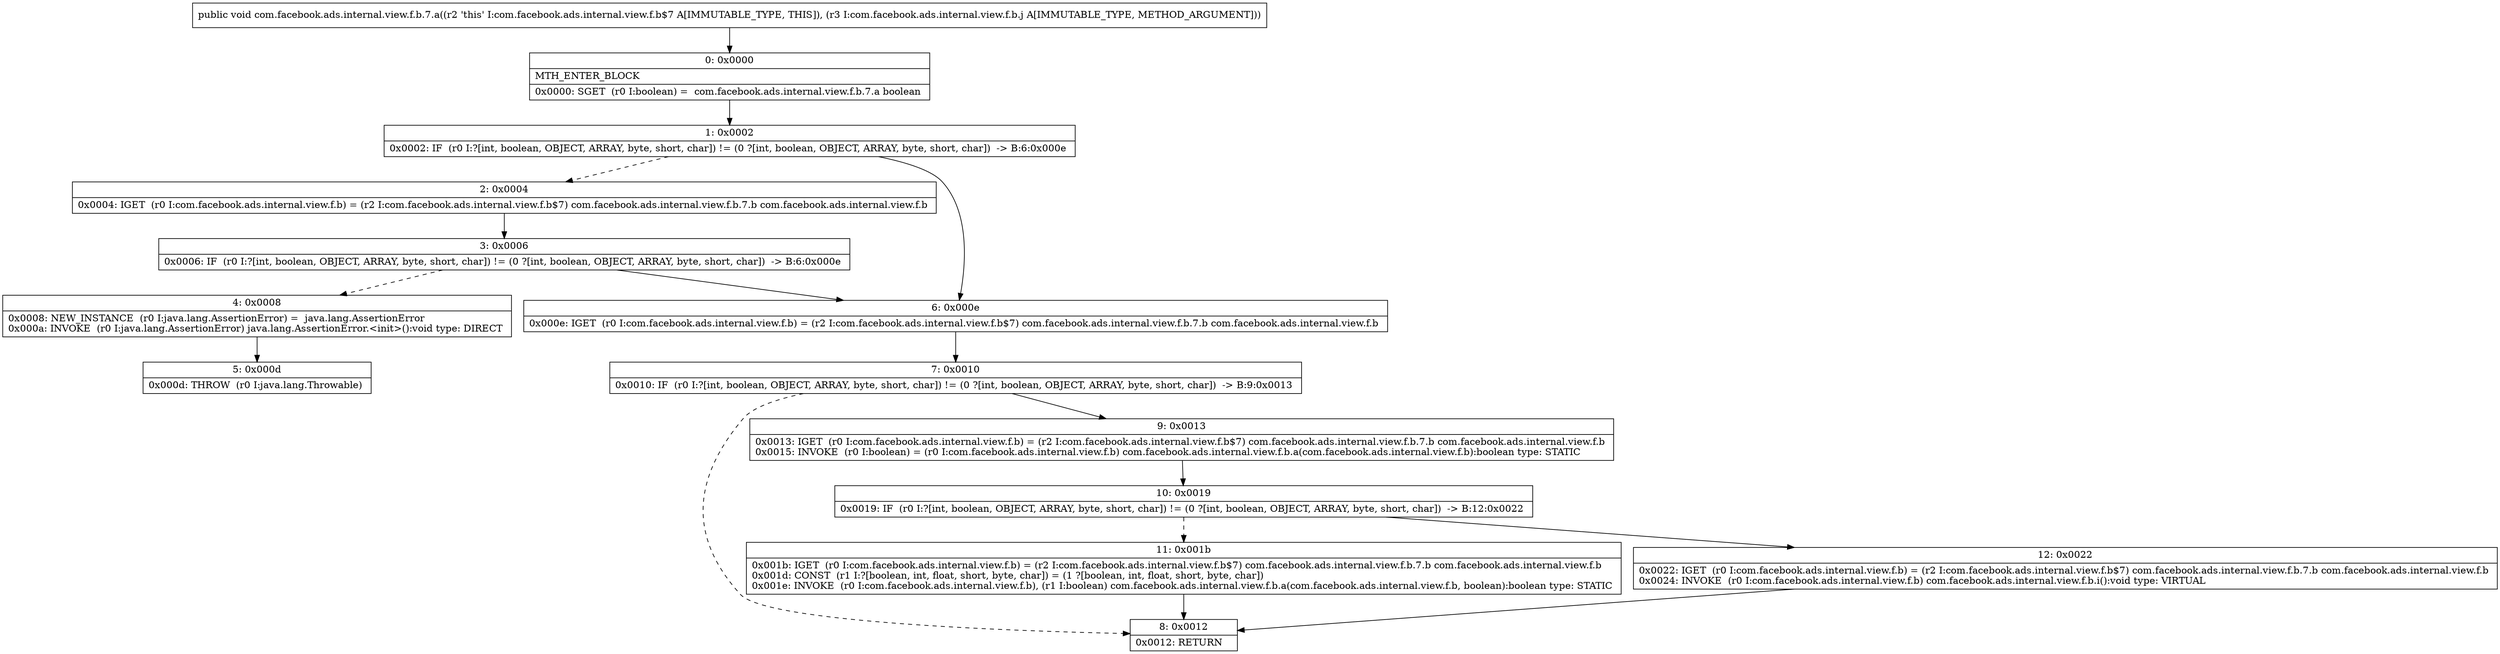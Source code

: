 digraph "CFG forcom.facebook.ads.internal.view.f.b.7.a(Lcom\/facebook\/ads\/internal\/view\/f\/b\/j;)V" {
Node_0 [shape=record,label="{0\:\ 0x0000|MTH_ENTER_BLOCK\l|0x0000: SGET  (r0 I:boolean) =  com.facebook.ads.internal.view.f.b.7.a boolean \l}"];
Node_1 [shape=record,label="{1\:\ 0x0002|0x0002: IF  (r0 I:?[int, boolean, OBJECT, ARRAY, byte, short, char]) != (0 ?[int, boolean, OBJECT, ARRAY, byte, short, char])  \-\> B:6:0x000e \l}"];
Node_2 [shape=record,label="{2\:\ 0x0004|0x0004: IGET  (r0 I:com.facebook.ads.internal.view.f.b) = (r2 I:com.facebook.ads.internal.view.f.b$7) com.facebook.ads.internal.view.f.b.7.b com.facebook.ads.internal.view.f.b \l}"];
Node_3 [shape=record,label="{3\:\ 0x0006|0x0006: IF  (r0 I:?[int, boolean, OBJECT, ARRAY, byte, short, char]) != (0 ?[int, boolean, OBJECT, ARRAY, byte, short, char])  \-\> B:6:0x000e \l}"];
Node_4 [shape=record,label="{4\:\ 0x0008|0x0008: NEW_INSTANCE  (r0 I:java.lang.AssertionError) =  java.lang.AssertionError \l0x000a: INVOKE  (r0 I:java.lang.AssertionError) java.lang.AssertionError.\<init\>():void type: DIRECT \l}"];
Node_5 [shape=record,label="{5\:\ 0x000d|0x000d: THROW  (r0 I:java.lang.Throwable) \l}"];
Node_6 [shape=record,label="{6\:\ 0x000e|0x000e: IGET  (r0 I:com.facebook.ads.internal.view.f.b) = (r2 I:com.facebook.ads.internal.view.f.b$7) com.facebook.ads.internal.view.f.b.7.b com.facebook.ads.internal.view.f.b \l}"];
Node_7 [shape=record,label="{7\:\ 0x0010|0x0010: IF  (r0 I:?[int, boolean, OBJECT, ARRAY, byte, short, char]) != (0 ?[int, boolean, OBJECT, ARRAY, byte, short, char])  \-\> B:9:0x0013 \l}"];
Node_8 [shape=record,label="{8\:\ 0x0012|0x0012: RETURN   \l}"];
Node_9 [shape=record,label="{9\:\ 0x0013|0x0013: IGET  (r0 I:com.facebook.ads.internal.view.f.b) = (r2 I:com.facebook.ads.internal.view.f.b$7) com.facebook.ads.internal.view.f.b.7.b com.facebook.ads.internal.view.f.b \l0x0015: INVOKE  (r0 I:boolean) = (r0 I:com.facebook.ads.internal.view.f.b) com.facebook.ads.internal.view.f.b.a(com.facebook.ads.internal.view.f.b):boolean type: STATIC \l}"];
Node_10 [shape=record,label="{10\:\ 0x0019|0x0019: IF  (r0 I:?[int, boolean, OBJECT, ARRAY, byte, short, char]) != (0 ?[int, boolean, OBJECT, ARRAY, byte, short, char])  \-\> B:12:0x0022 \l}"];
Node_11 [shape=record,label="{11\:\ 0x001b|0x001b: IGET  (r0 I:com.facebook.ads.internal.view.f.b) = (r2 I:com.facebook.ads.internal.view.f.b$7) com.facebook.ads.internal.view.f.b.7.b com.facebook.ads.internal.view.f.b \l0x001d: CONST  (r1 I:?[boolean, int, float, short, byte, char]) = (1 ?[boolean, int, float, short, byte, char]) \l0x001e: INVOKE  (r0 I:com.facebook.ads.internal.view.f.b), (r1 I:boolean) com.facebook.ads.internal.view.f.b.a(com.facebook.ads.internal.view.f.b, boolean):boolean type: STATIC \l}"];
Node_12 [shape=record,label="{12\:\ 0x0022|0x0022: IGET  (r0 I:com.facebook.ads.internal.view.f.b) = (r2 I:com.facebook.ads.internal.view.f.b$7) com.facebook.ads.internal.view.f.b.7.b com.facebook.ads.internal.view.f.b \l0x0024: INVOKE  (r0 I:com.facebook.ads.internal.view.f.b) com.facebook.ads.internal.view.f.b.i():void type: VIRTUAL \l}"];
MethodNode[shape=record,label="{public void com.facebook.ads.internal.view.f.b.7.a((r2 'this' I:com.facebook.ads.internal.view.f.b$7 A[IMMUTABLE_TYPE, THIS]), (r3 I:com.facebook.ads.internal.view.f.b.j A[IMMUTABLE_TYPE, METHOD_ARGUMENT])) }"];
MethodNode -> Node_0;
Node_0 -> Node_1;
Node_1 -> Node_2[style=dashed];
Node_1 -> Node_6;
Node_2 -> Node_3;
Node_3 -> Node_4[style=dashed];
Node_3 -> Node_6;
Node_4 -> Node_5;
Node_6 -> Node_7;
Node_7 -> Node_8[style=dashed];
Node_7 -> Node_9;
Node_9 -> Node_10;
Node_10 -> Node_11[style=dashed];
Node_10 -> Node_12;
Node_11 -> Node_8;
Node_12 -> Node_8;
}

